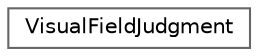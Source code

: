 digraph "クラス階層図"
{
 // LATEX_PDF_SIZE
  bgcolor="transparent";
  edge [fontname=Helvetica,fontsize=10,labelfontname=Helvetica,labelfontsize=10];
  node [fontname=Helvetica,fontsize=10,shape=box,height=0.2,width=0.4];
  rankdir="LR";
  Node0 [id="Node000000",label="VisualFieldJudgment",height=0.2,width=0.4,color="grey40", fillcolor="white", style="filled",URL="$class_visual_field_judgment.html",tooltip=" "];
}
